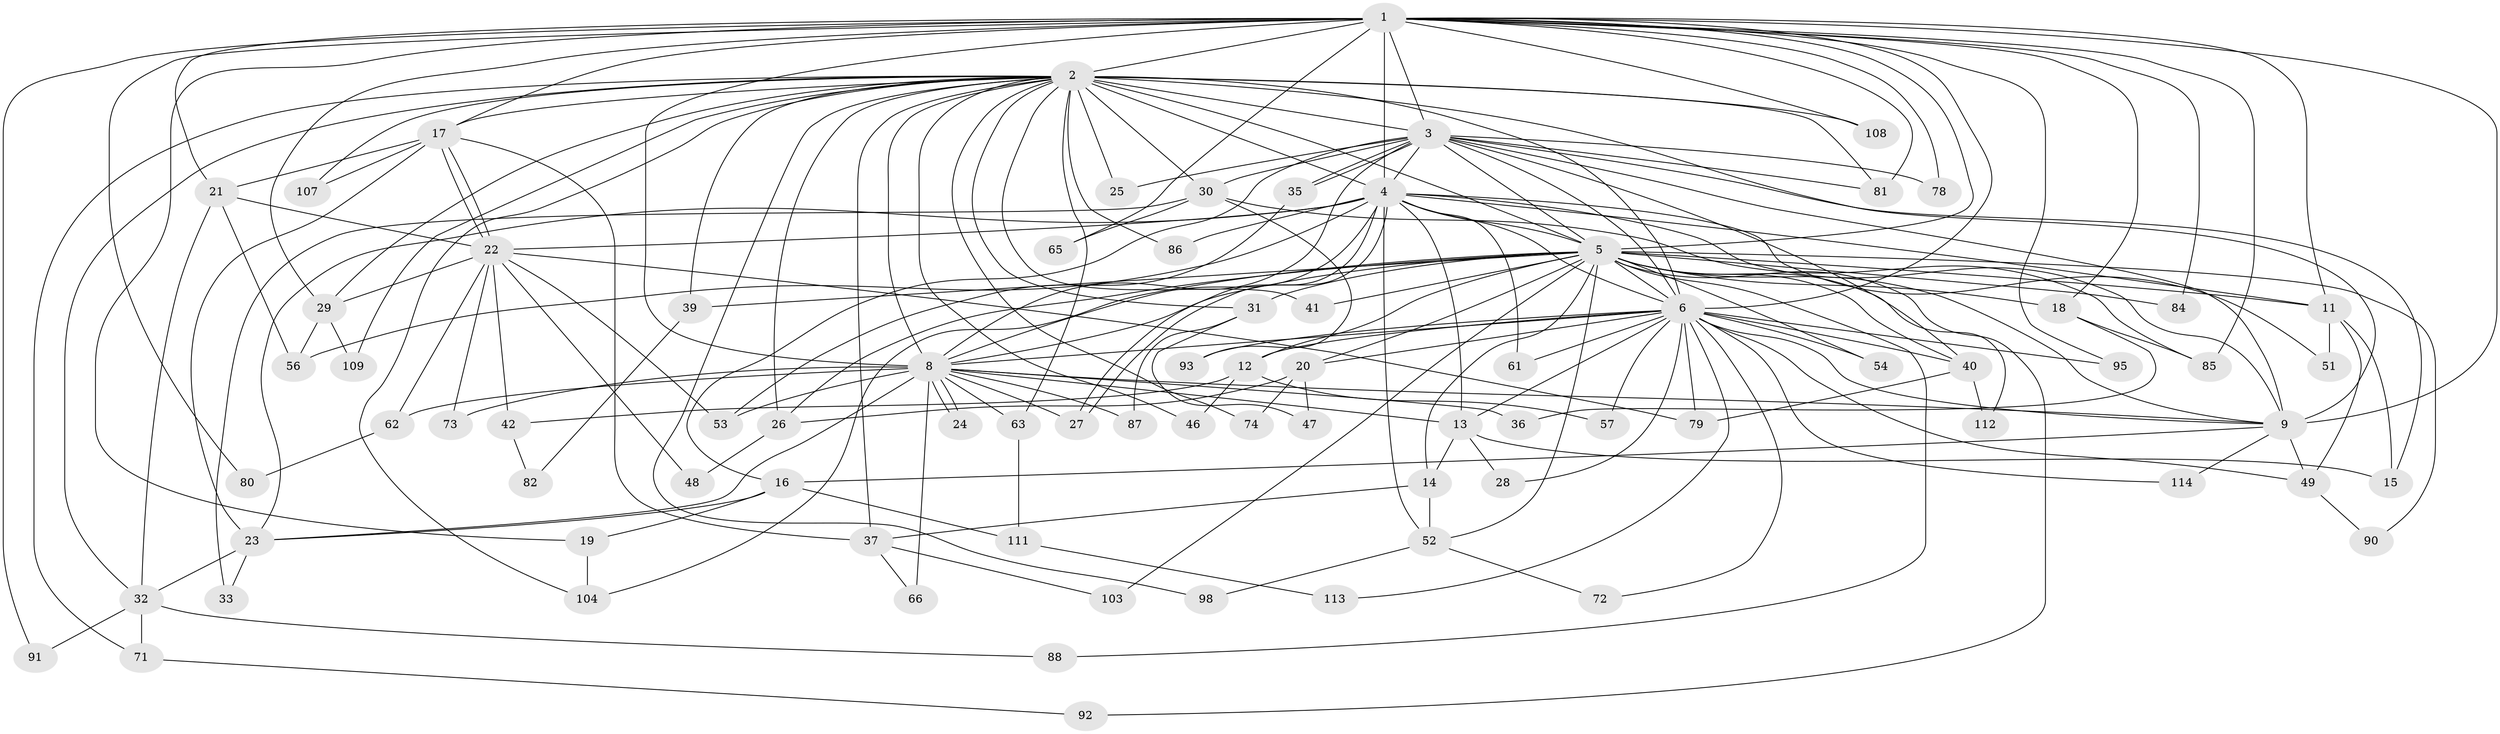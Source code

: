 // Generated by graph-tools (version 1.1) at 2025/23/03/03/25 07:23:39]
// undirected, 82 vertices, 197 edges
graph export_dot {
graph [start="1"]
  node [color=gray90,style=filled];
  1 [super="+10"];
  2 [super="+7"];
  3 [super="+76"];
  4 [super="+55"];
  5 [super="+34"];
  6 [super="+94"];
  8 [super="+60"];
  9 [super="+45"];
  11 [super="+50"];
  12 [super="+70"];
  13;
  14;
  15;
  16 [super="+100"];
  17 [super="+75"];
  18;
  19;
  20 [super="+89"];
  21 [super="+102"];
  22 [super="+69"];
  23 [super="+99"];
  24;
  25;
  26 [super="+38"];
  27 [super="+44"];
  28;
  29 [super="+77"];
  30;
  31;
  32 [super="+68"];
  33;
  35 [super="+64"];
  36;
  37 [super="+58"];
  39;
  40 [super="+43"];
  41;
  42;
  46;
  47;
  48;
  49 [super="+97"];
  51;
  52 [super="+67"];
  53;
  54;
  56 [super="+59"];
  57;
  61;
  62;
  63;
  65;
  66 [super="+110"];
  71;
  72;
  73;
  74;
  78;
  79 [super="+83"];
  80 [super="+101"];
  81 [super="+106"];
  82;
  84;
  85 [super="+96"];
  86;
  87;
  88;
  90;
  91;
  92;
  93;
  95;
  98;
  103;
  104 [super="+105"];
  107;
  108;
  109;
  111;
  112;
  113;
  114;
  1 -- 2 [weight=4];
  1 -- 3 [weight=2];
  1 -- 4 [weight=2];
  1 -- 5 [weight=2];
  1 -- 6 [weight=2];
  1 -- 8 [weight=3];
  1 -- 9 [weight=2];
  1 -- 17 [weight=2];
  1 -- 19;
  1 -- 80 [weight=2];
  1 -- 81;
  1 -- 84;
  1 -- 91;
  1 -- 95;
  1 -- 108;
  1 -- 65;
  1 -- 78;
  1 -- 18;
  1 -- 21;
  1 -- 85;
  1 -- 29;
  1 -- 11;
  2 -- 3 [weight=2];
  2 -- 4 [weight=2];
  2 -- 5 [weight=2];
  2 -- 6 [weight=2];
  2 -- 8 [weight=2];
  2 -- 9 [weight=2];
  2 -- 30;
  2 -- 31;
  2 -- 39;
  2 -- 41;
  2 -- 63;
  2 -- 74;
  2 -- 81;
  2 -- 98;
  2 -- 107;
  2 -- 109;
  2 -- 71;
  2 -- 86;
  2 -- 25;
  2 -- 104;
  2 -- 108;
  2 -- 46;
  2 -- 29;
  2 -- 26;
  2 -- 32;
  2 -- 17;
  2 -- 37;
  3 -- 4;
  3 -- 5;
  3 -- 6;
  3 -- 8;
  3 -- 9 [weight=2];
  3 -- 16;
  3 -- 25;
  3 -- 30;
  3 -- 35;
  3 -- 35;
  3 -- 40;
  3 -- 78;
  3 -- 15;
  3 -- 81;
  4 -- 5;
  4 -- 6;
  4 -- 8;
  4 -- 9;
  4 -- 11;
  4 -- 13;
  4 -- 27;
  4 -- 27;
  4 -- 51 [weight=2];
  4 -- 52;
  4 -- 61;
  4 -- 86;
  4 -- 23;
  4 -- 56;
  4 -- 22;
  5 -- 6 [weight=2];
  5 -- 8;
  5 -- 9;
  5 -- 11;
  5 -- 12;
  5 -- 14;
  5 -- 18;
  5 -- 20 [weight=2];
  5 -- 26;
  5 -- 31;
  5 -- 39;
  5 -- 40;
  5 -- 54;
  5 -- 84;
  5 -- 88;
  5 -- 90;
  5 -- 92;
  5 -- 104;
  5 -- 112;
  5 -- 103;
  5 -- 41;
  5 -- 52;
  6 -- 8;
  6 -- 9;
  6 -- 12 [weight=2];
  6 -- 20;
  6 -- 28;
  6 -- 49;
  6 -- 54;
  6 -- 57;
  6 -- 61;
  6 -- 72;
  6 -- 79;
  6 -- 93;
  6 -- 95;
  6 -- 113;
  6 -- 114;
  6 -- 13;
  6 -- 40;
  8 -- 9;
  8 -- 13;
  8 -- 23;
  8 -- 24;
  8 -- 24;
  8 -- 36;
  8 -- 53;
  8 -- 62;
  8 -- 63;
  8 -- 73;
  8 -- 66 [weight=2];
  8 -- 87;
  8 -- 27;
  9 -- 16;
  9 -- 114;
  9 -- 49;
  11 -- 15;
  11 -- 49;
  11 -- 51;
  12 -- 42;
  12 -- 46;
  12 -- 57;
  13 -- 14;
  13 -- 15;
  13 -- 28;
  14 -- 37;
  14 -- 52;
  16 -- 19;
  16 -- 111;
  16 -- 23;
  17 -- 21;
  17 -- 22;
  17 -- 22;
  17 -- 23;
  17 -- 37;
  17 -- 107;
  18 -- 36;
  18 -- 85;
  19 -- 104;
  20 -- 26;
  20 -- 47;
  20 -- 74;
  21 -- 32;
  21 -- 56;
  21 -- 22;
  22 -- 29;
  22 -- 42;
  22 -- 48;
  22 -- 53;
  22 -- 62;
  22 -- 73;
  22 -- 79;
  23 -- 32;
  23 -- 33;
  26 -- 48;
  29 -- 56;
  29 -- 109;
  30 -- 33;
  30 -- 65;
  30 -- 93;
  30 -- 85;
  31 -- 47;
  31 -- 87;
  32 -- 71;
  32 -- 88;
  32 -- 91;
  35 -- 53;
  37 -- 66;
  37 -- 103;
  39 -- 82;
  40 -- 79;
  40 -- 112;
  42 -- 82;
  49 -- 90;
  52 -- 72;
  52 -- 98;
  62 -- 80;
  63 -- 111;
  71 -- 92;
  111 -- 113;
}
